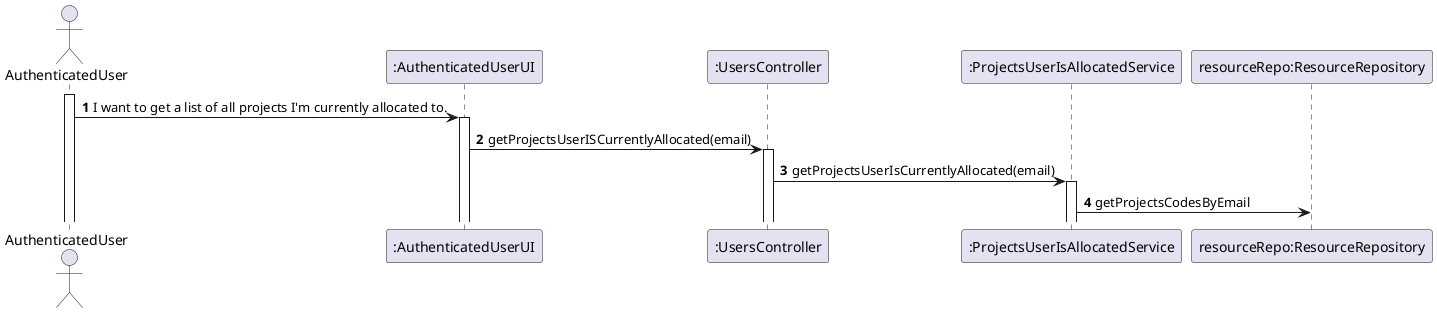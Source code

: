 @startuml
'https://plantuml.com/sequence-diagram

autonumber
actor AuthenticatedUser as actor
participant ":AuthenticatedUserUI" as userUI
participant ":UsersController" as usersController
participant ":ProjectsUserIsAllocatedService" as userIsAllocatedService
participant "resourceRepo:ResourceRepository" as resourceRepo

activate actor
actor -> userUI : I want to get a list of all projects I'm currently allocated to.
activate userUI
userUI -> usersController: getProjectsUserISCurrentlyAllocated(email)
activate usersController
usersController -> userIsAllocatedService : getProjectsUserIsCurrentlyAllocated(email)
activate userIsAllocatedService
userIsAllocatedService -> resourceRepo : getProjectsCodesByEmail

@enduml